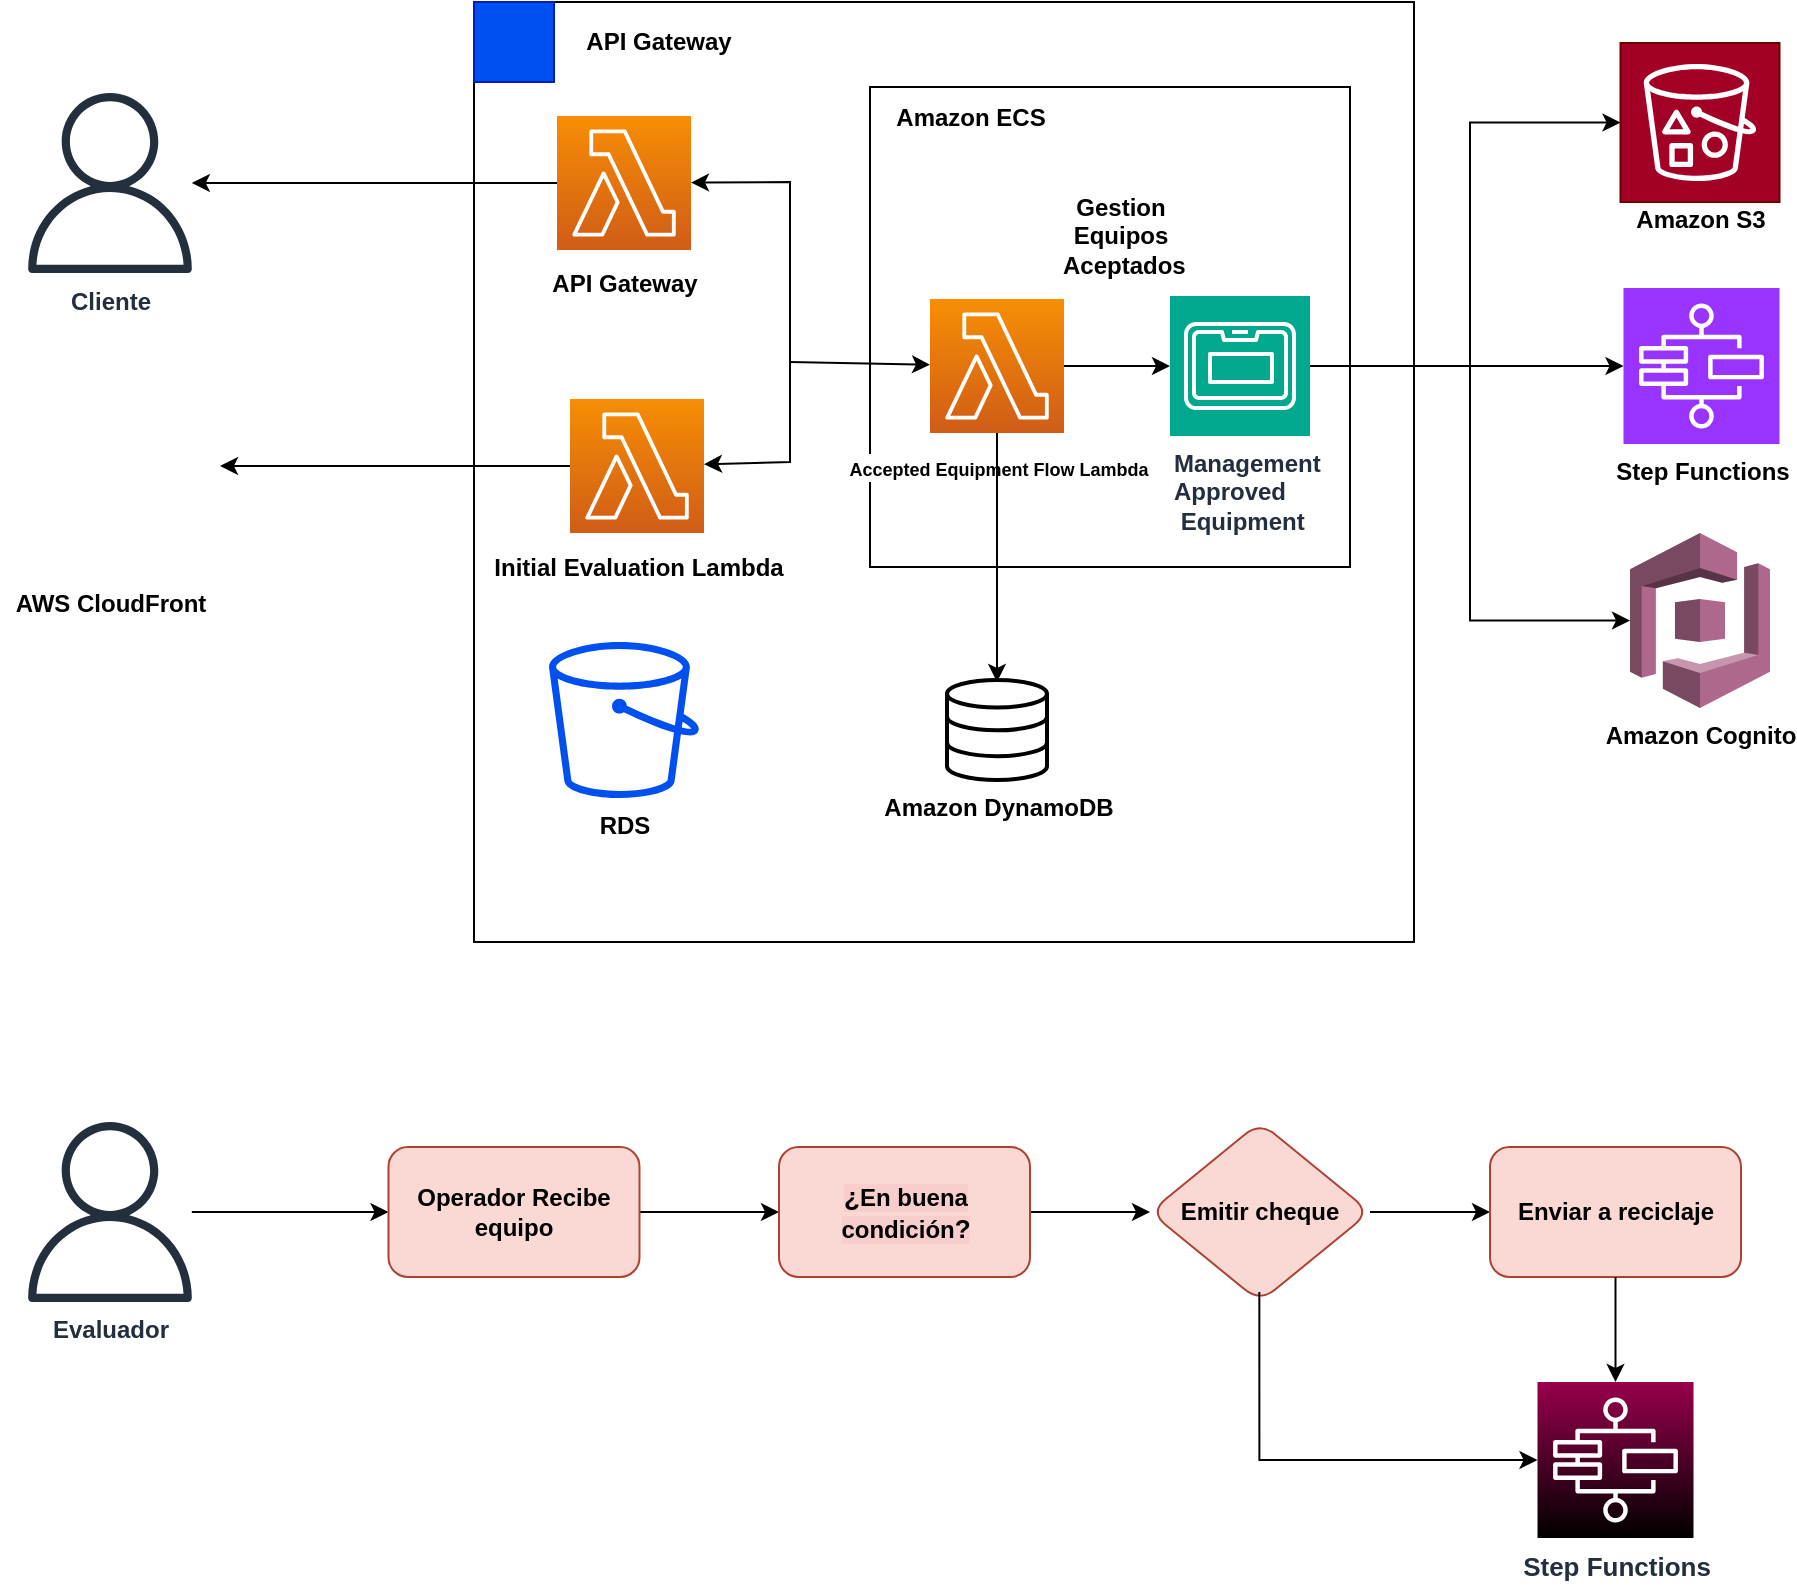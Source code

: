 <mxfile version="27.1.1" pages="3">
  <diagram id="Ht1M8jgEwFfnCIfOTk4-" name="Vista Física ">
    <mxGraphModel dx="2066" dy="1092" grid="1" gridSize="10" guides="1" tooltips="1" connect="1" arrows="1" fold="1" page="1" pageScale="1" pageWidth="1169" pageHeight="827" math="0" shadow="0" adaptiveColors="simple">
      <root>
        <mxCell id="0" />
        <mxCell id="1" parent="0" />
        <mxCell id="ypTE839GbtWKBjmtX1f9-20" value="" style="whiteSpace=wrap;html=1;aspect=fixed;" parent="1" vertex="1">
          <mxGeometry x="262" y="30" width="470" height="470" as="geometry" />
        </mxCell>
        <mxCell id="G4PtFmiPBYeWRFxe2pa_-50" style="edgeStyle=orthogonalEdgeStyle;rounded=0;orthogonalLoop=1;jettySize=auto;html=1;" parent="1" source="G4PtFmiPBYeWRFxe2pa_-2" target="G4PtFmiPBYeWRFxe2pa_-29" edge="1">
          <mxGeometry relative="1" as="geometry">
            <mxPoint x="170" y="120.5" as="targetPoint" />
          </mxGeometry>
        </mxCell>
        <mxCell id="G4PtFmiPBYeWRFxe2pa_-2" value="&lt;b style=&quot;color: rgb(0, 0, 0);&quot;&gt;API Gateway&lt;/b&gt;" style="outlineConnect=0;fontColor=#232F3E;gradientColor=#F78E04;gradientDirection=north;fillColor=#D05C17;strokeColor=#ffffff;dashed=0;verticalLabelPosition=bottom;verticalAlign=top;align=center;html=1;fontSize=12;fontStyle=0;aspect=fixed;shape=mxgraph.aws4.resourceIcon;resIcon=mxgraph.aws4.lambda;labelBackgroundColor=#ffffff;spacingTop=3;" parent="1" vertex="1">
          <mxGeometry x="303.5" y="87" width="67" height="67" as="geometry" />
        </mxCell>
        <mxCell id="G4PtFmiPBYeWRFxe2pa_-24" value="&lt;b&gt;AWS CloudFront&lt;/b&gt;" style="shape=image;html=1;verticalAlign=top;verticalLabelPosition=bottom;labelBackgroundColor=#ffffff;imageAspect=0;aspect=fixed;image=https://cdn4.iconfinder.com/data/icons/for-your-interface-free-samples/128/Globe-128.png" parent="1" vertex="1">
          <mxGeometry x="25" y="207" width="110" height="110" as="geometry" />
        </mxCell>
        <mxCell id="G4PtFmiPBYeWRFxe2pa_-29" value="&lt;b&gt;Cliente&lt;/b&gt;" style="sketch=0;outlineConnect=0;fontColor=#232F3E;gradientColor=none;fillColor=#232F3D;strokeColor=none;dashed=0;verticalLabelPosition=bottom;verticalAlign=top;align=center;html=1;fontSize=12;fontStyle=0;aspect=fixed;pointerEvents=1;shape=mxgraph.aws4.user;" parent="1" vertex="1">
          <mxGeometry x="35" y="75.5" width="90" height="90" as="geometry" />
        </mxCell>
        <mxCell id="G4PtFmiPBYeWRFxe2pa_-31" value="&lt;b&gt;API Gateway&lt;/b&gt;" style="text;html=1;align=center;verticalAlign=middle;resizable=0;points=[];autosize=1;strokeColor=none;fillColor=none;" parent="1" vertex="1">
          <mxGeometry x="303.5" y="35" width="100" height="30" as="geometry" />
        </mxCell>
        <mxCell id="G4PtFmiPBYeWRFxe2pa_-33" value="" style="whiteSpace=wrap;html=1;fillColor=#0050ef;fontColor=#ffffff;strokeColor=#001DBC;" parent="1" vertex="1">
          <mxGeometry x="262" y="30" width="40" height="40" as="geometry" />
        </mxCell>
        <mxCell id="G4PtFmiPBYeWRFxe2pa_-51" style="edgeStyle=orthogonalEdgeStyle;rounded=0;orthogonalLoop=1;jettySize=auto;html=1;" parent="1" source="G4PtFmiPBYeWRFxe2pa_-35" target="G4PtFmiPBYeWRFxe2pa_-24" edge="1">
          <mxGeometry relative="1" as="geometry" />
        </mxCell>
        <mxCell id="G4PtFmiPBYeWRFxe2pa_-35" value="&lt;b style=&quot;color: rgb(0, 0, 0);&quot;&gt;Initial Evaluation Lambda&lt;/b&gt;" style="outlineConnect=0;fontColor=#232F3E;gradientColor=#F78E04;gradientDirection=north;fillColor=#D05C17;strokeColor=#ffffff;dashed=0;verticalLabelPosition=bottom;verticalAlign=top;align=center;html=1;fontSize=12;fontStyle=0;aspect=fixed;shape=mxgraph.aws4.resourceIcon;resIcon=mxgraph.aws4.lambda;labelBackgroundColor=#ffffff;spacingTop=3;" parent="1" vertex="1">
          <mxGeometry x="310" y="228.5" width="67" height="67" as="geometry" />
        </mxCell>
        <mxCell id="G4PtFmiPBYeWRFxe2pa_-40" value="" style="whiteSpace=wrap;html=1;aspect=fixed;" parent="1" vertex="1">
          <mxGeometry x="460" y="72.5" width="240" height="240" as="geometry" />
        </mxCell>
        <mxCell id="G4PtFmiPBYeWRFxe2pa_-41" value="&lt;b style=&quot;color: rgb(0, 0, 0);&quot;&gt;&lt;font style=&quot;font-size: 9px;&quot;&gt;Accepted Equipment Flow Lambda&lt;/font&gt;&lt;/b&gt;" style="outlineConnect=0;fontColor=#232F3E;gradientColor=#F78E04;gradientDirection=north;fillColor=#D05C17;strokeColor=#ffffff;dashed=0;verticalLabelPosition=bottom;verticalAlign=top;align=center;html=1;fontSize=12;fontStyle=0;aspect=fixed;shape=mxgraph.aws4.resourceIcon;resIcon=mxgraph.aws4.lambda;labelBackgroundColor=#ffffff;spacingTop=3;" parent="1" vertex="1">
          <mxGeometry x="490" y="178.5" width="67" height="67" as="geometry" />
        </mxCell>
        <mxCell id="G4PtFmiPBYeWRFxe2pa_-73" style="edgeStyle=orthogonalEdgeStyle;rounded=0;orthogonalLoop=1;jettySize=auto;html=1;" parent="1" source="G4PtFmiPBYeWRFxe2pa_-43" target="G4PtFmiPBYeWRFxe2pa_-70" edge="1">
          <mxGeometry relative="1" as="geometry" />
        </mxCell>
        <mxCell id="G4PtFmiPBYeWRFxe2pa_-43" value="&lt;span&gt;&lt;font face=&quot;Helvetica&quot;&gt;&lt;b style=&quot;&quot;&gt;&lt;span style=&quot;color: light-dark(rgb(35, 47, 62), rgb(189, 199, 212));&quot;&gt;Management&lt;/span&gt;&lt;span style=&quot;color: light-dark(rgb(35, 47, 62), rgb(189, 199, 212));&quot;&gt;&lt;br&gt;Approved&lt;/span&gt;&lt;br&gt;&amp;nbsp;Equipment &lt;/b&gt;&lt;/font&gt;&lt;/span&gt;" style="sketch=0;points=[[0,0,0],[0.25,0,0],[0.5,0,0],[0.75,0,0],[1,0,0],[0,1,0],[0.25,1,0],[0.5,1,0],[0.75,1,0],[1,1,0],[0,0.25,0],[0,0.5,0],[0,0.75,0],[1,0.25,0],[1,0.5,0],[1,0.75,0]];outlineConnect=0;fontColor=#232F3E;fillColor=#01A88D;strokeColor=#ffffff;dashed=0;verticalLabelPosition=bottom;verticalAlign=top;align=left;html=1;fontSize=12;fontStyle=0;aspect=fixed;shape=mxgraph.aws4.resourceIcon;resIcon=mxgraph.aws4.snowball;" parent="1" vertex="1">
          <mxGeometry x="610" y="177" width="70" height="70" as="geometry" />
        </mxCell>
        <mxCell id="G4PtFmiPBYeWRFxe2pa_-46" style="edgeStyle=orthogonalEdgeStyle;rounded=0;orthogonalLoop=1;jettySize=auto;html=1;entryX=0;entryY=0.5;entryDx=0;entryDy=0;entryPerimeter=0;" parent="1" source="G4PtFmiPBYeWRFxe2pa_-41" target="G4PtFmiPBYeWRFxe2pa_-43" edge="1">
          <mxGeometry relative="1" as="geometry" />
        </mxCell>
        <mxCell id="G4PtFmiPBYeWRFxe2pa_-47" value="&lt;b&gt;Gestion &lt;br&gt;Equipos&lt;br&gt;&amp;nbsp;Aceptados&lt;/b&gt;" style="text;html=1;align=center;verticalAlign=middle;resizable=0;points=[];autosize=1;strokeColor=none;fillColor=none;" parent="1" vertex="1">
          <mxGeometry x="540" y="117" width="90" height="60" as="geometry" />
        </mxCell>
        <mxCell id="G4PtFmiPBYeWRFxe2pa_-48" value="&lt;b&gt;Amazon ECS&lt;/b&gt;" style="text;html=1;align=center;verticalAlign=middle;resizable=0;points=[];autosize=1;strokeColor=none;fillColor=none;" parent="1" vertex="1">
          <mxGeometry x="460" y="72.5" width="100" height="30" as="geometry" />
        </mxCell>
        <mxCell id="G4PtFmiPBYeWRFxe2pa_-49" value="&lt;b&gt;&lt;font style=&quot;color: rgb(0, 0, 0);&quot;&gt;RDS&lt;/font&gt;&lt;/b&gt;" style="sketch=0;outlineConnect=0;fontColor=#ffffff;fillColor=#0050ef;strokeColor=#001DBC;dashed=0;verticalLabelPosition=bottom;verticalAlign=top;align=center;html=1;fontSize=12;fontStyle=0;aspect=fixed;pointerEvents=1;shape=mxgraph.aws4.bucket;" parent="1" vertex="1">
          <mxGeometry x="299.5" y="350" width="75" height="78" as="geometry" />
        </mxCell>
        <mxCell id="G4PtFmiPBYeWRFxe2pa_-55" value="&lt;b&gt;Amazon DynamoDB&lt;/b&gt;" style="html=1;verticalLabelPosition=bottom;align=center;labelBackgroundColor=#ffffff;verticalAlign=top;strokeWidth=2;shadow=0;dashed=0;shape=mxgraph.ios7.icons.data;" parent="1" vertex="1">
          <mxGeometry x="498.5" y="369" width="50" height="50" as="geometry" />
        </mxCell>
        <mxCell id="G4PtFmiPBYeWRFxe2pa_-59" style="edgeStyle=orthogonalEdgeStyle;rounded=0;orthogonalLoop=1;jettySize=auto;html=1;entryX=0.5;entryY=0.02;entryDx=0;entryDy=0;entryPerimeter=0;" parent="1" source="G4PtFmiPBYeWRFxe2pa_-41" target="G4PtFmiPBYeWRFxe2pa_-55" edge="1">
          <mxGeometry relative="1" as="geometry" />
        </mxCell>
        <mxCell id="G4PtFmiPBYeWRFxe2pa_-62" value="" style="endArrow=classic;startArrow=classic;html=1;rounded=0;" parent="1" source="G4PtFmiPBYeWRFxe2pa_-35" target="G4PtFmiPBYeWRFxe2pa_-2" edge="1">
          <mxGeometry width="50" height="50" relative="1" as="geometry">
            <mxPoint x="390" y="250" as="sourcePoint" />
            <mxPoint x="430" y="220" as="targetPoint" />
            <Array as="points">
              <mxPoint x="420" y="260" />
              <mxPoint x="420" y="190" />
              <mxPoint x="420" y="120" />
            </Array>
          </mxGeometry>
        </mxCell>
        <mxCell id="G4PtFmiPBYeWRFxe2pa_-63" value="" style="endArrow=classic;html=1;rounded=0;" parent="1" target="G4PtFmiPBYeWRFxe2pa_-41" edge="1">
          <mxGeometry width="50" height="50" relative="1" as="geometry">
            <mxPoint x="420" y="210" as="sourcePoint" />
            <mxPoint x="720" y="260" as="targetPoint" />
          </mxGeometry>
        </mxCell>
        <mxCell id="G4PtFmiPBYeWRFxe2pa_-65" value="" style="whiteSpace=wrap;html=1;aspect=fixed;fillColor=#a20025;fontColor=#ffffff;strokeColor=#6F0000;" parent="1" vertex="1">
          <mxGeometry x="835.25" y="50.5" width="79.5" height="79.5" as="geometry" />
        </mxCell>
        <mxCell id="G4PtFmiPBYeWRFxe2pa_-64" value="" style="sketch=0;outlineConnect=0;dashed=0;verticalLabelPosition=bottom;verticalAlign=top;align=center;html=1;fontSize=12;fontStyle=0;aspect=fixed;pointerEvents=1;shape=mxgraph.aws4.bucket_with_objects;" parent="1" vertex="1">
          <mxGeometry x="846.87" y="61" width="56.25" height="58.5" as="geometry" />
        </mxCell>
        <mxCell id="G4PtFmiPBYeWRFxe2pa_-66" value="&lt;b&gt;Amazon S3&lt;/b&gt;" style="text;html=1;align=center;verticalAlign=middle;resizable=0;points=[];autosize=1;strokeColor=none;fillColor=none;" parent="1" vertex="1">
          <mxGeometry x="830" y="124" width="90" height="30" as="geometry" />
        </mxCell>
        <mxCell id="G4PtFmiPBYeWRFxe2pa_-70" value="&lt;font style=&quot;color: rgb(0, 0, 0);&quot;&gt;&lt;b&gt;Step Functions&lt;/b&gt;&lt;/font&gt;" style="sketch=0;points=[[0,0,0],[0.25,0,0],[0.5,0,0],[0.75,0,0],[1,0,0],[0,1,0],[0.25,1,0],[0.5,1,0],[0.75,1,0],[1,1,0],[0,0.25,0],[0,0.5,0],[0,0.75,0],[1,0.25,0],[1,0.5,0],[1,0.75,0]];outlineConnect=0;fontColor=#ffffff;fillColor=light-dark(#9933FF,#DA83FF);strokeColor=#FFFFFF;dashed=0;verticalLabelPosition=bottom;verticalAlign=top;align=center;html=1;fontSize=12;fontStyle=0;aspect=fixed;shape=mxgraph.aws4.resourceIcon;resIcon=mxgraph.aws4.step_functions;" parent="1" vertex="1">
          <mxGeometry x="836.75" y="173" width="78" height="78" as="geometry" />
        </mxCell>
        <mxCell id="G4PtFmiPBYeWRFxe2pa_-71" value="&lt;b&gt;Amazon Cognito&lt;/b&gt;" style="outlineConnect=0;dashed=0;verticalLabelPosition=bottom;verticalAlign=top;align=center;html=1;shape=mxgraph.aws3.cognito;fillColor=#AD688B;gradientColor=none;" parent="1" vertex="1">
          <mxGeometry x="840" y="295.5" width="70" height="87.5" as="geometry" />
        </mxCell>
        <mxCell id="G4PtFmiPBYeWRFxe2pa_-72" style="edgeStyle=elbowEdgeStyle;rounded=0;orthogonalLoop=1;jettySize=auto;html=1;entryX=0;entryY=0.5;entryDx=0;entryDy=0;" parent="1" source="G4PtFmiPBYeWRFxe2pa_-43" target="G4PtFmiPBYeWRFxe2pa_-65" edge="1">
          <mxGeometry relative="1" as="geometry">
            <Array as="points">
              <mxPoint x="760" y="150" />
            </Array>
          </mxGeometry>
        </mxCell>
        <mxCell id="G4PtFmiPBYeWRFxe2pa_-74" style="edgeStyle=orthogonalEdgeStyle;rounded=0;orthogonalLoop=1;jettySize=auto;html=1;entryX=0;entryY=0.5;entryDx=0;entryDy=0;entryPerimeter=0;" parent="1" source="G4PtFmiPBYeWRFxe2pa_-43" target="G4PtFmiPBYeWRFxe2pa_-71" edge="1">
          <mxGeometry relative="1" as="geometry" />
        </mxCell>
        <mxCell id="G4PtFmiPBYeWRFxe2pa_-77" style="edgeStyle=orthogonalEdgeStyle;rounded=0;orthogonalLoop=1;jettySize=auto;html=1;entryX=0;entryY=0.5;entryDx=0;entryDy=0;" parent="1" source="G4PtFmiPBYeWRFxe2pa_-75" target="G4PtFmiPBYeWRFxe2pa_-76" edge="1">
          <mxGeometry relative="1" as="geometry">
            <mxPoint x="240.0" y="635" as="targetPoint" />
          </mxGeometry>
        </mxCell>
        <mxCell id="G4PtFmiPBYeWRFxe2pa_-75" value="&lt;b&gt;Evaluador&lt;/b&gt;" style="sketch=0;outlineConnect=0;fontColor=#232F3E;gradientColor=none;fillColor=#232F3D;strokeColor=none;dashed=0;verticalLabelPosition=bottom;verticalAlign=top;align=center;html=1;fontSize=12;fontStyle=0;aspect=fixed;pointerEvents=1;shape=mxgraph.aws4.user;" parent="1" vertex="1">
          <mxGeometry x="35" y="590" width="90" height="90" as="geometry" />
        </mxCell>
        <mxCell id="G4PtFmiPBYeWRFxe2pa_-80" style="edgeStyle=orthogonalEdgeStyle;rounded=0;orthogonalLoop=1;jettySize=auto;html=1;entryX=0;entryY=0.5;entryDx=0;entryDy=0;" parent="1" source="G4PtFmiPBYeWRFxe2pa_-76" target="G4PtFmiPBYeWRFxe2pa_-79" edge="1">
          <mxGeometry relative="1" as="geometry" />
        </mxCell>
        <mxCell id="G4PtFmiPBYeWRFxe2pa_-76" value="&lt;b&gt;Operador Recibe equipo&lt;/b&gt;" style="rounded=1;whiteSpace=wrap;html=1;fillColor=#fad9d5;strokeColor=#ae4132;" parent="1" vertex="1">
          <mxGeometry x="219.25" y="602.5" width="125.5" height="65" as="geometry" />
        </mxCell>
        <mxCell id="G4PtFmiPBYeWRFxe2pa_-83" style="edgeStyle=orthogonalEdgeStyle;rounded=0;orthogonalLoop=1;jettySize=auto;html=1;entryX=0;entryY=0.5;entryDx=0;entryDy=0;" parent="1" source="G4PtFmiPBYeWRFxe2pa_-79" target="G4PtFmiPBYeWRFxe2pa_-81" edge="1">
          <mxGeometry relative="1" as="geometry" />
        </mxCell>
        <mxCell id="G4PtFmiPBYeWRFxe2pa_-79" value="&lt;b style=&quot;background-color: rgb(248, 206, 204);&quot;&gt;&lt;span style=&quot;font-family: &amp;quot;Google Sans&amp;quot;, Arial, sans-serif; text-align: start;&quot;&gt;&lt;font style=&quot;color: rgb(0, 0, 0); font-size: 13px;&quot;&gt;¿&lt;/font&gt;&lt;/span&gt;En buena condición&lt;span style=&quot;font-family: &amp;quot;Google Sans&amp;quot;, Arial, sans-serif; text-align: start;&quot;&gt;&lt;font style=&quot;color: rgb(0, 0, 0); font-size: 13px;&quot;&gt;?&lt;/font&gt;&lt;/span&gt;&lt;/b&gt;" style="rounded=1;whiteSpace=wrap;html=1;fillColor=#fad9d5;strokeColor=#ae4132;" parent="1" vertex="1">
          <mxGeometry x="414.5" y="602.5" width="125.5" height="65" as="geometry" />
        </mxCell>
        <mxCell id="G4PtFmiPBYeWRFxe2pa_-84" style="edgeStyle=orthogonalEdgeStyle;rounded=0;orthogonalLoop=1;jettySize=auto;html=1;exitX=1;exitY=0.5;exitDx=0;exitDy=0;entryX=0;entryY=0.5;entryDx=0;entryDy=0;" parent="1" source="G4PtFmiPBYeWRFxe2pa_-81" target="G4PtFmiPBYeWRFxe2pa_-82" edge="1">
          <mxGeometry relative="1" as="geometry" />
        </mxCell>
        <mxCell id="G4PtFmiPBYeWRFxe2pa_-81" value="Emitir cheque" style="rhombus;whiteSpace=wrap;html=1;rounded=1;strokeColor=#ae4132;align=center;verticalAlign=middle;fontFamily=Helvetica;fontSize=12;fontColor=default;fillColor=#fad9d5;fontStyle=1" parent="1" vertex="1">
          <mxGeometry x="600" y="590" width="110" height="90" as="geometry" />
        </mxCell>
        <mxCell id="G4PtFmiPBYeWRFxe2pa_-82" value="&lt;b&gt;Enviar a reciclaje&lt;/b&gt;" style="rounded=1;whiteSpace=wrap;html=1;fillColor=#fad9d5;strokeColor=#ae4132;" parent="1" vertex="1">
          <mxGeometry x="770" y="602.5" width="125.5" height="65" as="geometry" />
        </mxCell>
        <mxCell id="G4PtFmiPBYeWRFxe2pa_-85" value="&lt;b&gt;&lt;font style=&quot;font-size: 13px;&quot;&gt;Step Functions&lt;/font&gt;&lt;/b&gt;" style="sketch=0;points=[[0,0,0],[0.25,0,0],[0.5,0,0],[0.75,0,0],[1,0,0],[0,1,0],[0.25,1,0],[0.5,1,0],[0.75,1,0],[1,1,0],[0,0.25,0],[0,0.5,0],[0,0.75,0],[1,0.25,0],[1,0.5,0],[1,0.75,0]];outlineConnect=0;fontColor=#232F3E;fillColor=#99004D;strokeColor=#ffffff;dashed=0;verticalLabelPosition=bottom;verticalAlign=top;align=center;html=1;fontSize=12;fontStyle=0;aspect=fixed;shape=mxgraph.aws4.resourceIcon;resIcon=mxgraph.aws4.step_functions;gradientColor=default;" parent="1" vertex="1">
          <mxGeometry x="793.75" y="720" width="78" height="78" as="geometry" />
        </mxCell>
        <mxCell id="G4PtFmiPBYeWRFxe2pa_-86" style="edgeStyle=orthogonalEdgeStyle;rounded=0;orthogonalLoop=1;jettySize=auto;html=1;entryX=0.5;entryY=0;entryDx=0;entryDy=0;entryPerimeter=0;" parent="1" source="G4PtFmiPBYeWRFxe2pa_-82" target="G4PtFmiPBYeWRFxe2pa_-85" edge="1">
          <mxGeometry relative="1" as="geometry" />
        </mxCell>
        <mxCell id="G4PtFmiPBYeWRFxe2pa_-87" style="edgeStyle=orthogonalEdgeStyle;rounded=0;orthogonalLoop=1;jettySize=auto;html=1;entryX=0;entryY=0.5;entryDx=0;entryDy=0;entryPerimeter=0;exitX=0.497;exitY=0.944;exitDx=0;exitDy=0;exitPerimeter=0;" parent="1" source="G4PtFmiPBYeWRFxe2pa_-81" target="G4PtFmiPBYeWRFxe2pa_-85" edge="1">
          <mxGeometry relative="1" as="geometry">
            <Array as="points">
              <mxPoint x="655" y="759" />
            </Array>
          </mxGeometry>
        </mxCell>
      </root>
    </mxGraphModel>
  </diagram>
  <diagram id="shEjeCl119uMltE5krKt" name="Vista logica">
    <mxGraphModel grid="1" page="1" gridSize="10" guides="1" tooltips="1" connect="1" arrows="1" fold="1" pageScale="1" pageWidth="827" pageHeight="1169" math="0" shadow="0">
      <root>
        <mxCell id="0" />
        <mxCell id="1" parent="0" />
        <mxCell id="0qyNUphklKWvuwRjiRbs-5" style="edgeStyle=orthogonalEdgeStyle;rounded=0;orthogonalLoop=1;jettySize=auto;html=1;entryX=0.5;entryY=0;entryDx=0;entryDy=0;" edge="1" parent="1" source="0qyNUphklKWvuwRjiRbs-1" target="0qyNUphklKWvuwRjiRbs-3">
          <mxGeometry relative="1" as="geometry" />
        </mxCell>
        <mxCell id="0qyNUphklKWvuwRjiRbs-1" value="&lt;b&gt;Inicio&lt;/b&gt;&lt;div&gt;&lt;p data-pm-slice=&quot;1 1 []&quot;&gt;El usuario inicia el proceso desde la web/app.&lt;/p&gt;&lt;/div&gt;" style="ellipse;whiteSpace=wrap;html=1;fontFamily=Verdana;" vertex="1" parent="1">
          <mxGeometry x="330" y="30" width="150" height="100" as="geometry" />
        </mxCell>
        <mxCell id="0qyNUphklKWvuwRjiRbs-7" style="edgeStyle=orthogonalEdgeStyle;rounded=0;orthogonalLoop=1;jettySize=auto;html=1;entryX=0.5;entryY=0;entryDx=0;entryDy=0;" edge="1" parent="1" source="0qyNUphklKWvuwRjiRbs-3" target="0qyNUphklKWvuwRjiRbs-6">
          <mxGeometry relative="1" as="geometry" />
        </mxCell>
        <mxCell id="0qyNUphklKWvuwRjiRbs-3" value="&lt;b&gt;Registra &lt;font face=&quot;Verdana&quot;&gt;dispositivo&lt;/font&gt;&lt;/b&gt;&lt;div&gt;&lt;p data-pm-slice=&quot;1 1 []&quot;&gt;&lt;font face=&quot;Verdana&quot;&gt;El usuario registra el dispositivo en el sistema.&lt;/font&gt;&lt;/p&gt;&lt;/div&gt;" style="rounded=0;whiteSpace=wrap;html=1;" vertex="1" parent="1">
          <mxGeometry x="317.5" y="200" width="175" height="80" as="geometry" />
        </mxCell>
        <mxCell id="0qyNUphklKWvuwRjiRbs-9" style="edgeStyle=orthogonalEdgeStyle;rounded=0;orthogonalLoop=1;jettySize=auto;html=1;entryX=0.5;entryY=0;entryDx=0;entryDy=0;" edge="1" parent="1" source="0qyNUphklKWvuwRjiRbs-6" target="0qyNUphklKWvuwRjiRbs-8">
          <mxGeometry relative="1" as="geometry">
            <mxPoint x="405" y="470" as="targetPoint" />
          </mxGeometry>
        </mxCell>
        <mxCell id="0qyNUphklKWvuwRjiRbs-6" value="&lt;h2 data-pm-slice=&quot;1 1 []&quot;&gt;&lt;font style=&quot;font-size: 12px;&quot;&gt;Consulta catálogo&lt;/font&gt;&lt;/h2&gt;&lt;div&gt;&lt;p data-pm-slice=&quot;1 1 []&quot;&gt;&lt;font&gt;El sistema consulta el catálogo y aplica reglas de evaluación.&lt;/font&gt;&lt;/p&gt;&lt;/div&gt;" style="rounded=0;whiteSpace=wrap;html=1;fontFamily=Verdana;" vertex="1" parent="1">
          <mxGeometry x="318.75" y="340" width="172.5" height="90" as="geometry" />
        </mxCell>
        <mxCell id="0qyNUphklKWvuwRjiRbs-11" style="edgeStyle=orthogonalEdgeStyle;rounded=0;orthogonalLoop=1;jettySize=auto;html=1;entryX=0.5;entryY=0;entryDx=0;entryDy=0;" edge="1" parent="1" source="0qyNUphklKWvuwRjiRbs-8" target="0qyNUphklKWvuwRjiRbs-10">
          <mxGeometry relative="1" as="geometry" />
        </mxCell>
        <mxCell id="0qyNUphklKWvuwRjiRbs-8" value="&lt;h2 data-pm-slice=&quot;1 1 []&quot;&gt;&lt;span style=&quot;background-color: transparent; color: light-dark(rgb(0, 0, 0), rgb(255, 255, 255)); font-size: 12px;&quot;&gt;Genera cotización&lt;br&gt;&lt;span style=&quot;font-weight: normal;&quot;&gt;Se genera una cotización y se notifica al usuario&lt;/span&gt;&lt;/span&gt;&lt;/h2&gt;" style="rounded=0;whiteSpace=wrap;html=1;fontFamily=Verdana;" vertex="1" parent="1">
          <mxGeometry x="318.75" y="480" width="172.5" height="90" as="geometry" />
        </mxCell>
        <mxCell id="0qyNUphklKWvuwRjiRbs-14" style="edgeStyle=orthogonalEdgeStyle;rounded=0;orthogonalLoop=1;jettySize=auto;html=1;entryX=0.5;entryY=0;entryDx=0;entryDy=0;" edge="1" parent="1" source="0qyNUphklKWvuwRjiRbs-10" target="0qyNUphklKWvuwRjiRbs-13">
          <mxGeometry relative="1" as="geometry" />
        </mxCell>
        <mxCell id="0qyNUphklKWvuwRjiRbs-15" style="edgeStyle=orthogonalEdgeStyle;rounded=0;orthogonalLoop=1;jettySize=auto;html=1;entryX=0.5;entryY=0;entryDx=0;entryDy=0;" edge="1" parent="1" source="0qyNUphklKWvuwRjiRbs-10" target="0qyNUphklKWvuwRjiRbs-12">
          <mxGeometry relative="1" as="geometry" />
        </mxCell>
        <mxCell id="0qyNUphklKWvuwRjiRbs-10" value="&lt;h2 data-pm-slice=&quot;1 1 []&quot;&gt;&lt;span style=&quot;background-color: transparent; color: light-dark(rgb(0, 0, 0), rgb(255, 255, 255)); font-size: 12px;&quot;&gt;Usuario acepta?&lt;br&gt;&lt;/span&gt;&lt;p data-pm-slice=&quot;1 1 []&quot;&gt;&lt;font style=&quot;font-size: 12px; font-weight: normal;&quot;&gt;¿El usuario acepta la cotización?&lt;/font&gt;&lt;/p&gt;&lt;/h2&gt;" style="rounded=0;whiteSpace=wrap;html=1;fontFamily=Verdana;" vertex="1" parent="1">
          <mxGeometry x="318.75" y="630" width="172.5" height="90" as="geometry" />
        </mxCell>
        <mxCell id="0qyNUphklKWvuwRjiRbs-12" value="&lt;h2 data-pm-slice=&quot;1 1 []&quot;&gt;&lt;span style=&quot;font-size: 12px;&quot;&gt;Cancela proceso&lt;br&gt;&lt;span style=&quot;font-weight: normal;&quot;&gt;el proceso es cancelado por el usuario&lt;/span&gt;&lt;/span&gt;&lt;/h2&gt;" style="rounded=0;whiteSpace=wrap;html=1;fontFamily=Verdana;" vertex="1" parent="1">
          <mxGeometry x="500" y="770" width="182.5" height="90" as="geometry" />
        </mxCell>
        <mxCell id="0qyNUphklKWvuwRjiRbs-19" style="edgeStyle=orthogonalEdgeStyle;rounded=0;orthogonalLoop=1;jettySize=auto;html=1;" edge="1" parent="1" source="0qyNUphklKWvuwRjiRbs-13" target="0qyNUphklKWvuwRjiRbs-18">
          <mxGeometry relative="1" as="geometry">
            <Array as="points">
              <mxPoint x="210" y="900" />
              <mxPoint x="405" y="900" />
            </Array>
          </mxGeometry>
        </mxCell>
        <mxCell id="0qyNUphklKWvuwRjiRbs-13" value="&lt;h2 data-pm-slice=&quot;1 1 []&quot;&gt;&lt;font&gt;&lt;span style=&quot;font-size: 12px;&quot;&gt;Gestión envió o traslado&lt;br&gt;&lt;span style=&quot;font-weight: 400;&quot;&gt;El usuariorecibe la caja y envia el equipo&lt;/span&gt;&lt;/span&gt;&lt;/font&gt;&lt;/h2&gt;" style="rounded=0;whiteSpace=wrap;html=1;fontFamily=Verdana;" vertex="1" parent="1">
          <mxGeometry x="120" y="770" width="180" height="90" as="geometry" />
        </mxCell>
        <mxCell id="0qyNUphklKWvuwRjiRbs-16" value="SI" style="text;html=1;align=center;verticalAlign=middle;resizable=0;points=[];autosize=1;strokeColor=none;fillColor=none;fontStyle=1" vertex="1" parent="1">
          <mxGeometry x="261" y="638" width="40" height="30" as="geometry" />
        </mxCell>
        <mxCell id="0qyNUphklKWvuwRjiRbs-17" value="NO" style="text;html=1;align=center;verticalAlign=middle;resizable=0;points=[];autosize=1;strokeColor=none;fillColor=none;fontStyle=1" vertex="1" parent="1">
          <mxGeometry x="491" y="638" width="40" height="30" as="geometry" />
        </mxCell>
        <mxCell id="0qyNUphklKWvuwRjiRbs-20" style="edgeStyle=orthogonalEdgeStyle;rounded=0;orthogonalLoop=1;jettySize=auto;html=1;entryX=0.091;entryY=0.8;entryDx=0;entryDy=0;entryPerimeter=0;" edge="1" parent="1" source="0qyNUphklKWvuwRjiRbs-18" target="0qyNUphklKWvuwRjiRbs-25">
          <mxGeometry relative="1" as="geometry">
            <mxPoint x="400" y="1280" as="targetPoint" />
          </mxGeometry>
        </mxCell>
        <mxCell id="0qyNUphklKWvuwRjiRbs-18" value="&lt;h2 data-pm-slice=&quot;1 1 []&quot;&gt;&lt;font&gt;&lt;span style=&quot;font-size: 12px;&quot;&gt;Evalúa condición&lt;br&gt;&lt;span style=&quot;font-weight: 400;&quot;&gt;Esta en buena condición&lt;/span&gt;&lt;/span&gt;&lt;/font&gt;&lt;/h2&gt;" style="rounded=0;whiteSpace=wrap;html=1;fontFamily=Verdana;" vertex="1" parent="1">
          <mxGeometry x="311" y="1010" width="180" height="90" as="geometry" />
        </mxCell>
        <mxCell id="0qyNUphklKWvuwRjiRbs-21" value="" style="endArrow=none;html=1;rounded=0;" edge="1" parent="1">
          <mxGeometry width="50" height="50" relative="1" as="geometry">
            <mxPoint x="255.66" y="1190" as="sourcePoint" />
            <mxPoint x="545.66" y="1190" as="targetPoint" />
          </mxGeometry>
        </mxCell>
        <mxCell id="0qyNUphklKWvuwRjiRbs-22" value="" style="endArrow=classic;html=1;rounded=0;" edge="1" parent="1">
          <mxGeometry width="50" height="50" relative="1" as="geometry">
            <mxPoint x="255.66" y="1190" as="sourcePoint" />
            <mxPoint x="255.66" y="1310" as="targetPoint" />
          </mxGeometry>
        </mxCell>
        <mxCell id="0qyNUphklKWvuwRjiRbs-23" value="" style="endArrow=classic;html=1;rounded=0;" edge="1" parent="1">
          <mxGeometry width="50" height="50" relative="1" as="geometry">
            <mxPoint x="545.66" y="1190" as="sourcePoint" />
            <mxPoint x="546" y="1310" as="targetPoint" />
          </mxGeometry>
        </mxCell>
        <mxCell id="0qyNUphklKWvuwRjiRbs-24" value="SI" style="text;html=1;align=center;verticalAlign=middle;resizable=0;points=[];autosize=1;strokeColor=none;fillColor=none;fontStyle=1" vertex="1" parent="1">
          <mxGeometry x="356.66" y="1160" width="40" height="30" as="geometry" />
        </mxCell>
        <mxCell id="0qyNUphklKWvuwRjiRbs-25" value="NO" style="text;html=1;align=center;verticalAlign=middle;resizable=0;points=[];autosize=1;strokeColor=none;fillColor=none;fontStyle=1" vertex="1" parent="1">
          <mxGeometry x="396.66" y="1160" width="40" height="30" as="geometry" />
        </mxCell>
        <mxCell id="0qyNUphklKWvuwRjiRbs-29" style="edgeStyle=orthogonalEdgeStyle;rounded=0;orthogonalLoop=1;jettySize=auto;html=1;entryX=0.5;entryY=0;entryDx=0;entryDy=0;" edge="1" parent="1" source="0qyNUphklKWvuwRjiRbs-26" target="0qyNUphklKWvuwRjiRbs-28">
          <mxGeometry relative="1" as="geometry" />
        </mxCell>
        <mxCell id="0qyNUphklKWvuwRjiRbs-26" value="&lt;h2 data-pm-slice=&quot;1 1 []&quot;&gt;&lt;font&gt;&lt;span style=&quot;font-size: 12px;&quot;&gt;Genera compensación&lt;br&gt;&lt;span style=&quot;font-weight: 400;&quot;&gt;Se envía cheque al usuario&lt;/span&gt;&lt;/span&gt;&lt;/font&gt;&lt;/h2&gt;" style="rounded=0;whiteSpace=wrap;html=1;fontFamily=Verdana;" vertex="1" parent="1">
          <mxGeometry x="170" y="1310" width="180" height="90" as="geometry" />
        </mxCell>
        <mxCell id="0qyNUphklKWvuwRjiRbs-30" style="edgeStyle=orthogonalEdgeStyle;rounded=0;orthogonalLoop=1;jettySize=auto;html=1;exitX=0.5;exitY=1;exitDx=0;exitDy=0;" edge="1" parent="1" source="0qyNUphklKWvuwRjiRbs-27">
          <mxGeometry relative="1" as="geometry">
            <mxPoint x="400" y="1480" as="targetPoint" />
          </mxGeometry>
        </mxCell>
        <mxCell id="0qyNUphklKWvuwRjiRbs-27" value="&lt;h2 data-pm-slice=&quot;1 1 []&quot;&gt;&lt;font&gt;&lt;span style=&quot;font-size: 12px;&quot;&gt;Recicla equipo&lt;br&gt;&lt;span style=&quot;font-weight: 400;&quot;&gt;Si no esta en buen estado se recicla&lt;/span&gt;&lt;/span&gt;&lt;/font&gt;&lt;/h2&gt;" style="rounded=0;whiteSpace=wrap;html=1;fontFamily=Verdana;" vertex="1" parent="1">
          <mxGeometry x="460" y="1310" width="180" height="90" as="geometry" />
        </mxCell>
        <mxCell id="0qyNUphklKWvuwRjiRbs-28" value="&lt;b&gt;Fin&lt;/b&gt;&lt;br&gt;Se notifica el resultado al usuario y se cierra el proceso" style="ellipse;whiteSpace=wrap;html=1;fontFamily=Verdana;" vertex="1" parent="1">
          <mxGeometry x="331.5" y="1480" width="138.5" height="90" as="geometry" />
        </mxCell>
      </root>
    </mxGraphModel>
  </diagram>
  <diagram id="P9RQ7ARwRZk8yzAclerx" name="IMPLEMENTACION">
    <mxGraphModel dx="1327" dy="676" grid="1" gridSize="10" guides="1" tooltips="1" connect="1" arrows="1" fold="1" page="1" pageScale="1" pageWidth="827" pageHeight="1169" math="0" shadow="0">
      <root>
        <mxCell id="0" />
        <mxCell id="1" parent="0" />
        <mxCell id="c1Aj8o21LwzZlXMGy9up-1" value="Web" style="swimlane;whiteSpace=wrap;html=1;" parent="1" vertex="1">
          <mxGeometry x="140" y="270" width="200" height="150" as="geometry" />
        </mxCell>
        <mxCell id="c1Aj8o21LwzZlXMGy9up-3" value="Web App" style="rounded=0;whiteSpace=wrap;html=1;" parent="c1Aj8o21LwzZlXMGy9up-1" vertex="1">
          <mxGeometry x="40" y="50" width="120" height="60" as="geometry" />
        </mxCell>
        <mxCell id="c1Aj8o21LwzZlXMGy9up-4" value="Shipping" style="swimlane;whiteSpace=wrap;html=1;" parent="1" vertex="1">
          <mxGeometry x="140" y="460" width="200" height="220" as="geometry" />
        </mxCell>
        <mxCell id="c1Aj8o21LwzZlXMGy9up-5" value="Shipment&lt;br&gt;Service" style="rounded=0;whiteSpace=wrap;html=1;" parent="c1Aj8o21LwzZlXMGy9up-4" vertex="1">
          <mxGeometry x="40" y="50" width="120" height="60" as="geometry" />
        </mxCell>
        <mxCell id="c1Aj8o21LwzZlXMGy9up-6" value="Receiving&lt;br&gt;Handler" style="rounded=0;whiteSpace=wrap;html=1;" parent="c1Aj8o21LwzZlXMGy9up-4" vertex="1">
          <mxGeometry x="40" y="140" width="120" height="60" as="geometry" />
        </mxCell>
        <mxCell id="c1Aj8o21LwzZlXMGy9up-7" value="Catalog" style="swimlane;whiteSpace=wrap;html=1;" parent="1" vertex="1">
          <mxGeometry x="140" y="750" width="200" height="150" as="geometry" />
        </mxCell>
        <mxCell id="c1Aj8o21LwzZlXMGy9up-8" value="&lt;span style=&quot;font-weight: 700;&quot;&gt;Catalog&lt;/span&gt;" style="rounded=0;whiteSpace=wrap;html=1;" parent="c1Aj8o21LwzZlXMGy9up-7" vertex="1">
          <mxGeometry x="40" y="50" width="120" height="60" as="geometry" />
        </mxCell>
        <mxCell id="c1Aj8o21LwzZlXMGy9up-9" value="Processing" style="swimlane;whiteSpace=wrap;html=1;" parent="1" vertex="1">
          <mxGeometry x="414" y="550" width="200" height="220" as="geometry" />
        </mxCell>
        <mxCell id="c1Aj8o21LwzZlXMGy9up-10" value="Evaluation&lt;br&gt;Service" style="rounded=0;whiteSpace=wrap;html=1;" parent="c1Aj8o21LwzZlXMGy9up-9" vertex="1">
          <mxGeometry x="40" y="50" width="120" height="60" as="geometry" />
        </mxCell>
        <mxCell id="c1Aj8o21LwzZlXMGy9up-11" value="Disposition &lt;br&gt;Handler" style="rounded=0;whiteSpace=wrap;html=1;" parent="c1Aj8o21LwzZlXMGy9up-9" vertex="1">
          <mxGeometry x="40" y="130" width="120" height="60" as="geometry" />
        </mxCell>
        <mxCell id="c1Aj8o21LwzZlXMGy9up-12" value="" style="sketch=0;shadow=0;dashed=0;html=1;strokeColor=none;labelPosition=center;verticalLabelPosition=bottom;verticalAlign=top;outlineConnect=0;align=center;shape=mxgraph.office.databases.database_mini_1;fillColor=#2072B8;" parent="1" vertex="1">
          <mxGeometry x="485.25" y="920" width="57.5" height="37" as="geometry" />
        </mxCell>
        <mxCell id="c1Aj8o21LwzZlXMGy9up-13" value="Evaluation Rules" style="text;html=1;align=center;verticalAlign=middle;resizable=0;points=[];autosize=1;strokeColor=none;fillColor=none;" parent="1" vertex="1">
          <mxGeometry x="454" y="957" width="120" height="30" as="geometry" />
        </mxCell>
        <mxCell id="c1Aj8o21LwzZlXMGy9up-16" value="Device Catalog" style="shape=cylinder3;whiteSpace=wrap;html=1;boundedLbl=1;backgroundOutline=1;size=15;" parent="1" vertex="1">
          <mxGeometry x="710" y="670" width="60" height="80" as="geometry" />
        </mxCell>
        <mxCell id="c1Aj8o21LwzZlXMGy9up-17" value="Quotation" style="swimlane;whiteSpace=wrap;html=1;" parent="1" vertex="1">
          <mxGeometry x="620" y="260" width="200" height="220" as="geometry" />
        </mxCell>
        <mxCell id="c1Aj8o21LwzZlXMGy9up-18" value="&lt;span style=&quot;font-weight: 700;&quot;&gt;Quotation&lt;/span&gt;&lt;br&gt;Service" style="rounded=0;whiteSpace=wrap;html=1;" parent="c1Aj8o21LwzZlXMGy9up-17" vertex="1">
          <mxGeometry x="40" y="50" width="120" height="60" as="geometry" />
        </mxCell>
        <mxCell id="c1Aj8o21LwzZlXMGy9up-19" value="Adjusment&lt;br&gt;Handler" style="rounded=0;whiteSpace=wrap;html=1;" parent="c1Aj8o21LwzZlXMGy9up-17" vertex="1">
          <mxGeometry x="40" y="130" width="120" height="60" as="geometry" />
        </mxCell>
        <mxCell id="c1Aj8o21LwzZlXMGy9up-20" value="" style="endArrow=open;html=1;rounded=0;exitX=0.689;exitY=1.011;exitDx=0;exitDy=0;exitPerimeter=0;entryX=0.5;entryY=0;entryDx=0;entryDy=0;entryPerimeter=0;dashed=1;startArrow=none;startFill=0;endFill=0;" parent="1" source="c1Aj8o21LwzZlXMGy9up-19" target="c1Aj8o21LwzZlXMGy9up-16" edge="1">
          <mxGeometry width="50" height="50" relative="1" as="geometry">
            <mxPoint x="390" y="720" as="sourcePoint" />
            <mxPoint x="440" y="670" as="targetPoint" />
          </mxGeometry>
        </mxCell>
        <mxCell id="c1Aj8o21LwzZlXMGy9up-21" value="" style="endArrow=open;html=1;rounded=0;exitX=1;exitY=0.5;exitDx=0;exitDy=0;entryX=0;entryY=0.5;entryDx=0;entryDy=0;dashed=1;startArrow=none;startFill=0;endFill=0;" parent="1" source="c1Aj8o21LwzZlXMGy9up-6" target="c1Aj8o21LwzZlXMGy9up-10" edge="1">
          <mxGeometry width="50" height="50" relative="1" as="geometry">
            <mxPoint x="743" y="550" as="sourcePoint" />
            <mxPoint x="740" y="769" as="targetPoint" />
          </mxGeometry>
        </mxCell>
        <mxCell id="c1Aj8o21LwzZlXMGy9up-22" value="" style="endArrow=none;html=1;rounded=0;exitX=1;exitY=0.5;exitDx=0;exitDy=0;entryX=0.183;entryY=1.022;entryDx=0;entryDy=0;dashed=1;startArrow=none;startFill=0;endFill=0;entryPerimeter=0;" parent="1" source="c1Aj8o21LwzZlXMGy9up-5" target="c1Aj8o21LwzZlXMGy9up-19" edge="1">
          <mxGeometry width="50" height="50" relative="1" as="geometry">
            <mxPoint x="374.75" y="490" as="sourcePoint" />
            <mxPoint x="528.75" y="490" as="targetPoint" />
            <Array as="points">
              <mxPoint x="682" y="540" />
            </Array>
          </mxGeometry>
        </mxCell>
        <mxCell id="c1Aj8o21LwzZlXMGy9up-23" value="" style="endArrow=open;html=1;rounded=0;exitX=1;exitY=0.5;exitDx=0;exitDy=0;dashed=1;startArrow=none;startFill=0;endFill=0;" parent="1" source="c1Aj8o21LwzZlXMGy9up-3" edge="1">
          <mxGeometry width="50" height="50" relative="1" as="geometry">
            <mxPoint x="374.75" y="360" as="sourcePoint" />
            <mxPoint x="620" y="350" as="targetPoint" />
          </mxGeometry>
        </mxCell>
        <mxCell id="c1Aj8o21LwzZlXMGy9up-24" value="" style="endArrow=open;html=1;rounded=0;exitX=0.5;exitY=1;exitDx=0;exitDy=0;dashed=1;startArrow=none;startFill=0;endFill=0;" parent="1" source="c1Aj8o21LwzZlXMGy9up-9" target="c1Aj8o21LwzZlXMGy9up-12" edge="1">
          <mxGeometry width="50" height="50" relative="1" as="geometry">
            <mxPoint x="470" y="380" as="sourcePoint" />
            <mxPoint x="500" y="950" as="targetPoint" />
          </mxGeometry>
        </mxCell>
      </root>
    </mxGraphModel>
  </diagram>
</mxfile>
